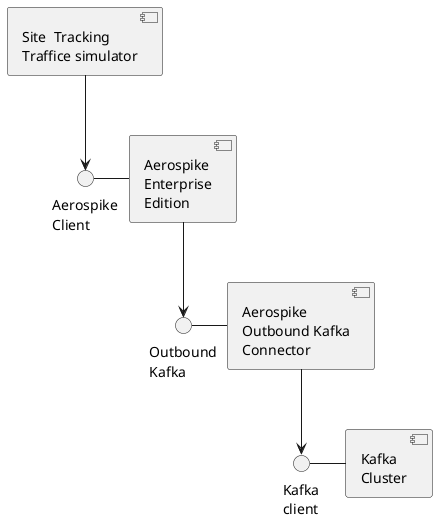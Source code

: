 @startuml


component [Site  Tracking\nTraffice simulator] as traffic

() "Aerospike\nClient" as asClient
component [Aerospike\nEnterprise\nEdition] as asee
asClient - asee

() "Outbound\nKafka" as asOutbound
component [Aerospike\nOutbound Kafka\nConnector] as asKafka
asOutbound - asKafka

() "Kafka\nclient" as kafClient
component [Kafka\nCluster] as kafCluster
kafClient - kafCluster

traffic --> asClient

asee --> asOutbound

asKafka --> kafClient
@enduml